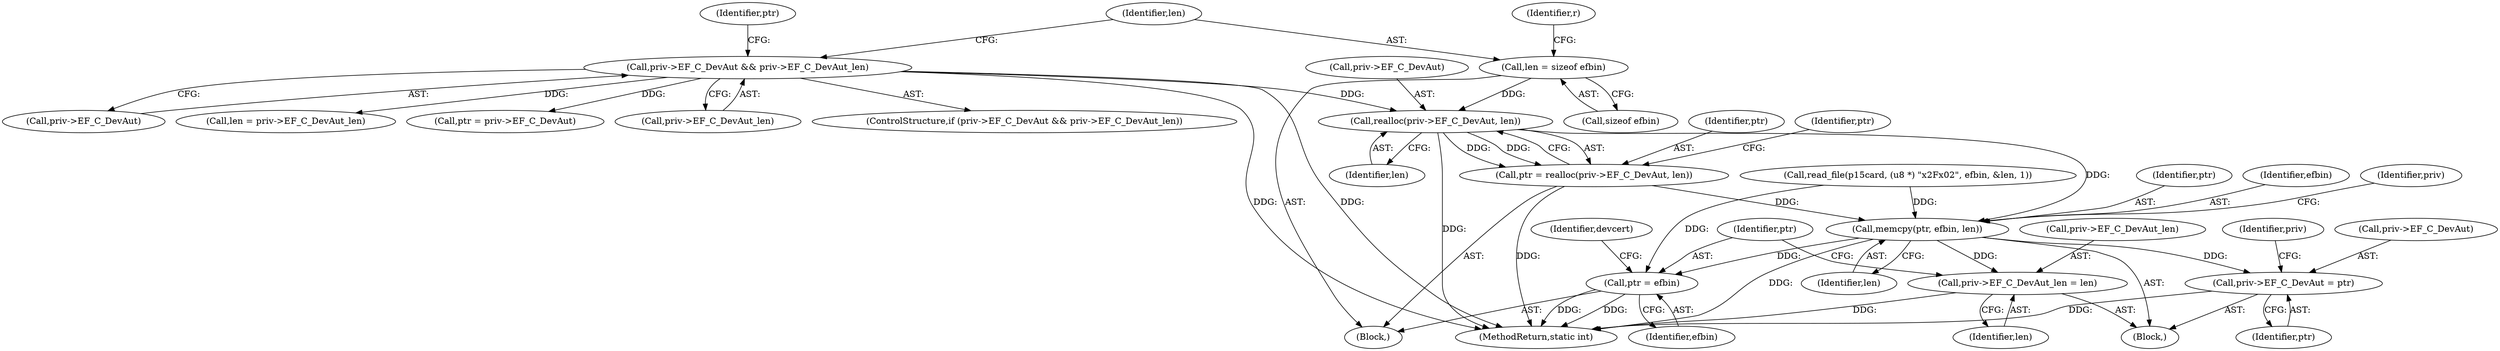 digraph "0_OpenSC_360e95d45ac4123255a4c796db96337f332160ad#diff-d643a0fa169471dbf2912f4866dc49c5_6@API" {
"1000313" [label="(Call,realloc(priv->EF_C_DevAut, len))"];
"1000270" [label="(Call,priv->EF_C_DevAut && priv->EF_C_DevAut_len)"];
"1000290" [label="(Call,len = sizeof efbin)"];
"1000311" [label="(Call,ptr = realloc(priv->EF_C_DevAut, len))"];
"1000321" [label="(Call,memcpy(ptr, efbin, len))"];
"1000325" [label="(Call,priv->EF_C_DevAut = ptr)"];
"1000330" [label="(Call,priv->EF_C_DevAut_len = len)"];
"1000335" [label="(Call,ptr = efbin)"];
"1000324" [label="(Identifier,len)"];
"1000274" [label="(Call,priv->EF_C_DevAut_len)"];
"1000340" [label="(Identifier,devcert)"];
"1000269" [label="(ControlStructure,if (priv->EF_C_DevAut && priv->EF_C_DevAut_len))"];
"1000295" [label="(Identifier,r)"];
"1001087" [label="(MethodReturn,static int)"];
"1000311" [label="(Call,ptr = realloc(priv->EF_C_DevAut, len))"];
"1000326" [label="(Call,priv->EF_C_DevAut)"];
"1000331" [label="(Call,priv->EF_C_DevAut_len)"];
"1000320" [label="(Block,)"];
"1000279" [label="(Identifier,ptr)"];
"1000317" [label="(Identifier,len)"];
"1000271" [label="(Call,priv->EF_C_DevAut)"];
"1000296" [label="(Call,read_file(p15card, (u8 *) \"\x2F\x02\", efbin, &len, 1))"];
"1000334" [label="(Identifier,len)"];
"1000291" [label="(Identifier,len)"];
"1000292" [label="(Call,sizeof efbin)"];
"1000283" [label="(Call,len = priv->EF_C_DevAut_len)"];
"1000314" [label="(Call,priv->EF_C_DevAut)"];
"1000330" [label="(Call,priv->EF_C_DevAut_len = len)"];
"1000290" [label="(Call,len = sizeof efbin)"];
"1000322" [label="(Identifier,ptr)"];
"1000329" [label="(Identifier,ptr)"];
"1000312" [label="(Identifier,ptr)"];
"1000270" [label="(Call,priv->EF_C_DevAut && priv->EF_C_DevAut_len)"];
"1000323" [label="(Identifier,efbin)"];
"1000278" [label="(Call,ptr = priv->EF_C_DevAut)"];
"1000289" [label="(Block,)"];
"1000327" [label="(Identifier,priv)"];
"1000313" [label="(Call,realloc(priv->EF_C_DevAut, len))"];
"1000335" [label="(Call,ptr = efbin)"];
"1000337" [label="(Identifier,efbin)"];
"1000325" [label="(Call,priv->EF_C_DevAut = ptr)"];
"1000321" [label="(Call,memcpy(ptr, efbin, len))"];
"1000319" [label="(Identifier,ptr)"];
"1000336" [label="(Identifier,ptr)"];
"1000332" [label="(Identifier,priv)"];
"1000313" -> "1000311"  [label="AST: "];
"1000313" -> "1000317"  [label="CFG: "];
"1000314" -> "1000313"  [label="AST: "];
"1000317" -> "1000313"  [label="AST: "];
"1000311" -> "1000313"  [label="CFG: "];
"1000313" -> "1001087"  [label="DDG: "];
"1000313" -> "1000311"  [label="DDG: "];
"1000313" -> "1000311"  [label="DDG: "];
"1000270" -> "1000313"  [label="DDG: "];
"1000290" -> "1000313"  [label="DDG: "];
"1000313" -> "1000321"  [label="DDG: "];
"1000270" -> "1000269"  [label="AST: "];
"1000270" -> "1000271"  [label="CFG: "];
"1000270" -> "1000274"  [label="CFG: "];
"1000271" -> "1000270"  [label="AST: "];
"1000274" -> "1000270"  [label="AST: "];
"1000279" -> "1000270"  [label="CFG: "];
"1000291" -> "1000270"  [label="CFG: "];
"1000270" -> "1001087"  [label="DDG: "];
"1000270" -> "1001087"  [label="DDG: "];
"1000270" -> "1000278"  [label="DDG: "];
"1000270" -> "1000283"  [label="DDG: "];
"1000290" -> "1000289"  [label="AST: "];
"1000290" -> "1000292"  [label="CFG: "];
"1000291" -> "1000290"  [label="AST: "];
"1000292" -> "1000290"  [label="AST: "];
"1000295" -> "1000290"  [label="CFG: "];
"1000311" -> "1000289"  [label="AST: "];
"1000312" -> "1000311"  [label="AST: "];
"1000319" -> "1000311"  [label="CFG: "];
"1000311" -> "1001087"  [label="DDG: "];
"1000311" -> "1000321"  [label="DDG: "];
"1000321" -> "1000320"  [label="AST: "];
"1000321" -> "1000324"  [label="CFG: "];
"1000322" -> "1000321"  [label="AST: "];
"1000323" -> "1000321"  [label="AST: "];
"1000324" -> "1000321"  [label="AST: "];
"1000327" -> "1000321"  [label="CFG: "];
"1000321" -> "1001087"  [label="DDG: "];
"1000296" -> "1000321"  [label="DDG: "];
"1000321" -> "1000325"  [label="DDG: "];
"1000321" -> "1000330"  [label="DDG: "];
"1000321" -> "1000335"  [label="DDG: "];
"1000325" -> "1000320"  [label="AST: "];
"1000325" -> "1000329"  [label="CFG: "];
"1000326" -> "1000325"  [label="AST: "];
"1000329" -> "1000325"  [label="AST: "];
"1000332" -> "1000325"  [label="CFG: "];
"1000325" -> "1001087"  [label="DDG: "];
"1000330" -> "1000320"  [label="AST: "];
"1000330" -> "1000334"  [label="CFG: "];
"1000331" -> "1000330"  [label="AST: "];
"1000334" -> "1000330"  [label="AST: "];
"1000336" -> "1000330"  [label="CFG: "];
"1000330" -> "1001087"  [label="DDG: "];
"1000335" -> "1000289"  [label="AST: "];
"1000335" -> "1000337"  [label="CFG: "];
"1000336" -> "1000335"  [label="AST: "];
"1000337" -> "1000335"  [label="AST: "];
"1000340" -> "1000335"  [label="CFG: "];
"1000335" -> "1001087"  [label="DDG: "];
"1000335" -> "1001087"  [label="DDG: "];
"1000296" -> "1000335"  [label="DDG: "];
}
